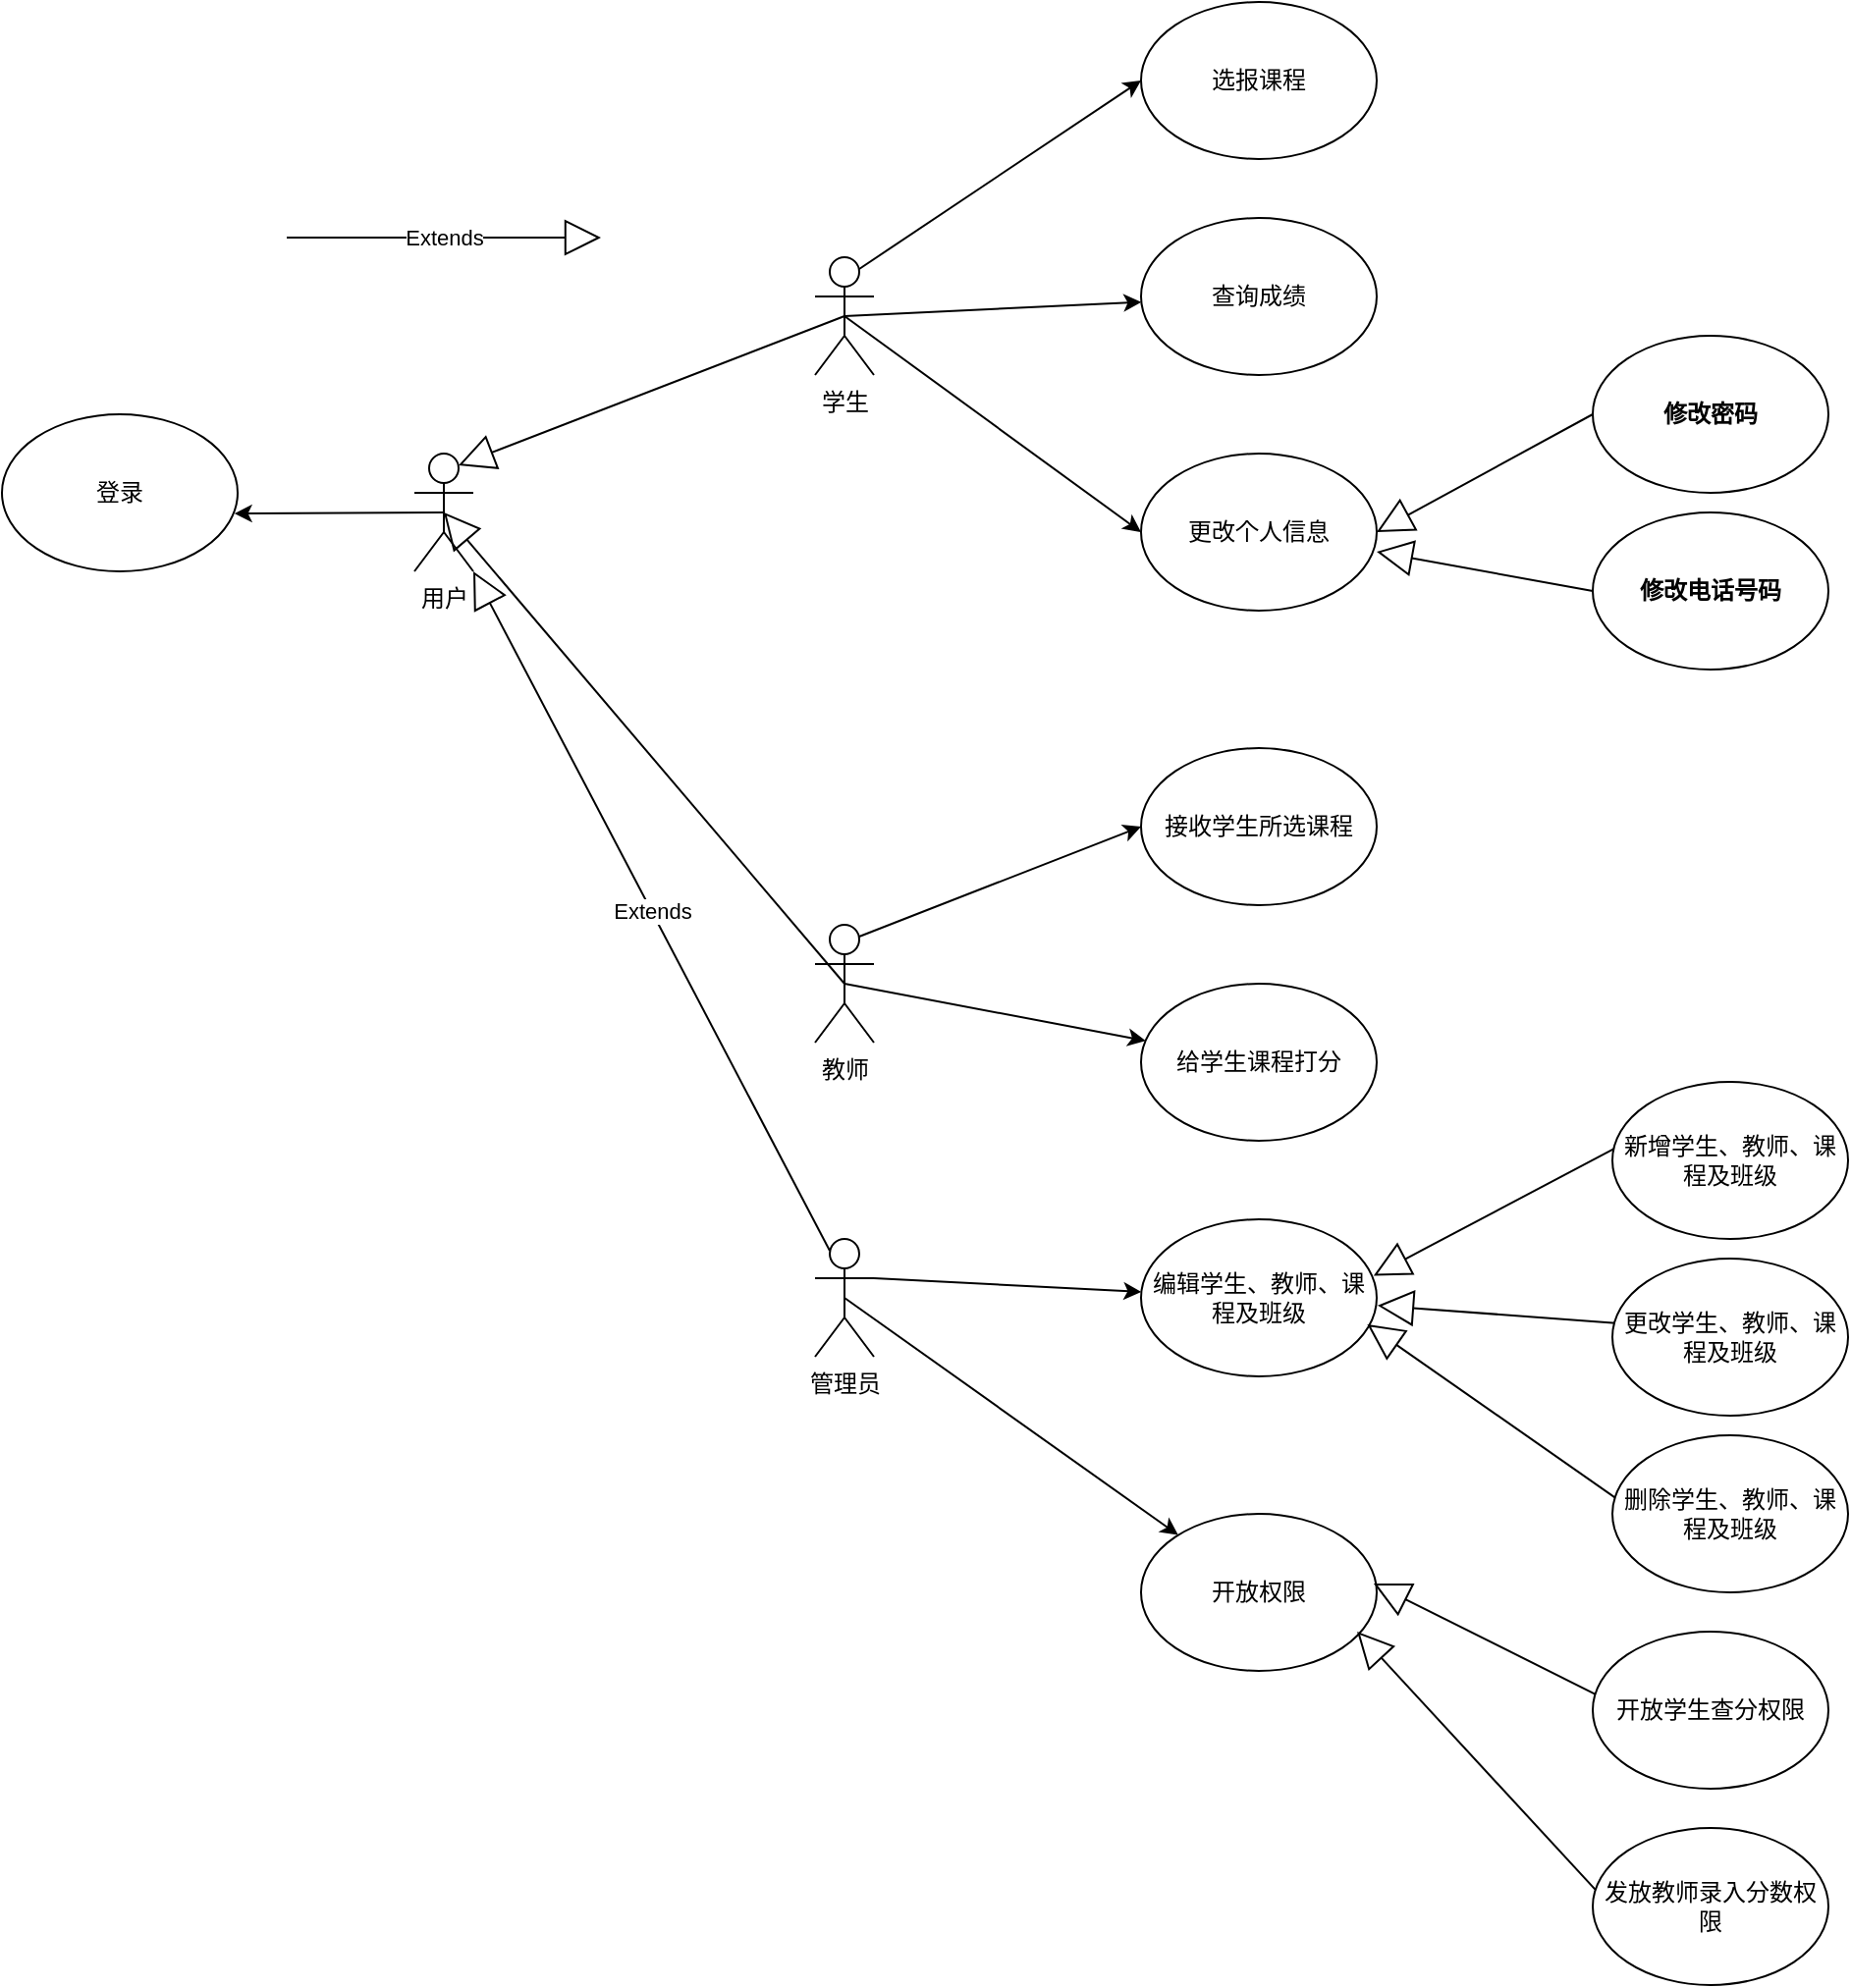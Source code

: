 <mxfile version="22.0.8" type="github">
  <diagram name="第 1 页" id="OLtmOnj1G0xmocBiT_f8">
    <mxGraphModel dx="1963" dy="1086" grid="1" gridSize="10" guides="1" tooltips="1" connect="1" arrows="1" fold="1" page="1" pageScale="1" pageWidth="827" pageHeight="1169" math="0" shadow="0">
      <root>
        <mxCell id="0" />
        <mxCell id="1" parent="0" />
        <mxCell id="zD0eJCW0B57OZEV-lel7-20" value="用户" style="shape=umlActor;verticalLabelPosition=bottom;verticalAlign=top;html=1;outlineConnect=0;" vertex="1" parent="1">
          <mxGeometry x="210" y="250" width="30" height="60" as="geometry" />
        </mxCell>
        <mxCell id="zD0eJCW0B57OZEV-lel7-21" value="登录" style="ellipse;whiteSpace=wrap;html=1;" vertex="1" parent="1">
          <mxGeometry y="230" width="120" height="80" as="geometry" />
        </mxCell>
        <mxCell id="zD0eJCW0B57OZEV-lel7-22" style="edgeStyle=orthogonalEdgeStyle;rounded=0;orthogonalLoop=1;jettySize=auto;html=1;exitX=1;exitY=0.5;exitDx=0;exitDy=0;entryX=0.917;entryY=0.504;entryDx=0;entryDy=0;entryPerimeter=0;strokeColor=none;" edge="1" parent="1" source="zD0eJCW0B57OZEV-lel7-21" target="zD0eJCW0B57OZEV-lel7-21">
          <mxGeometry relative="1" as="geometry" />
        </mxCell>
        <mxCell id="zD0eJCW0B57OZEV-lel7-27" value="" style="endArrow=classic;html=1;rounded=0;entryX=0.986;entryY=0.632;entryDx=0;entryDy=0;entryPerimeter=0;exitX=0.5;exitY=0.5;exitDx=0;exitDy=0;exitPerimeter=0;" edge="1" parent="1" source="zD0eJCW0B57OZEV-lel7-20" target="zD0eJCW0B57OZEV-lel7-21">
          <mxGeometry width="50" height="50" relative="1" as="geometry">
            <mxPoint x="190" y="340" as="sourcePoint" />
            <mxPoint x="240" y="290" as="targetPoint" />
          </mxGeometry>
        </mxCell>
        <mxCell id="zD0eJCW0B57OZEV-lel7-30" value="" style="endArrow=block;endSize=16;endFill=0;html=1;rounded=0;entryX=0.75;entryY=0.1;entryDx=0;entryDy=0;entryPerimeter=0;exitX=0.5;exitY=0.5;exitDx=0;exitDy=0;exitPerimeter=0;" edge="1" parent="1" source="zD0eJCW0B57OZEV-lel7-31" target="zD0eJCW0B57OZEV-lel7-20">
          <mxGeometry width="160" relative="1" as="geometry">
            <mxPoint x="320" y="240" as="sourcePoint" />
            <mxPoint x="370" y="330" as="targetPoint" />
          </mxGeometry>
        </mxCell>
        <mxCell id="zD0eJCW0B57OZEV-lel7-31" value="学生" style="shape=umlActor;verticalLabelPosition=bottom;verticalAlign=top;html=1;" vertex="1" parent="1">
          <mxGeometry x="414" y="150" width="30" height="60" as="geometry" />
        </mxCell>
        <mxCell id="zD0eJCW0B57OZEV-lel7-34" value="Extends" style="endArrow=block;endSize=16;endFill=0;html=1;rounded=0;" edge="1" parent="1">
          <mxGeometry width="160" relative="1" as="geometry">
            <mxPoint x="145" y="140" as="sourcePoint" />
            <mxPoint x="305" y="140" as="targetPoint" />
          </mxGeometry>
        </mxCell>
        <mxCell id="zD0eJCW0B57OZEV-lel7-35" value="选报课程" style="ellipse;whiteSpace=wrap;html=1;" vertex="1" parent="1">
          <mxGeometry x="580" y="20" width="120" height="80" as="geometry" />
        </mxCell>
        <mxCell id="zD0eJCW0B57OZEV-lel7-36" value="" style="endArrow=classic;html=1;rounded=0;entryX=0;entryY=0.5;entryDx=0;entryDy=0;exitX=0.75;exitY=0.1;exitDx=0;exitDy=0;exitPerimeter=0;" edge="1" parent="1" source="zD0eJCW0B57OZEV-lel7-31" target="zD0eJCW0B57OZEV-lel7-35">
          <mxGeometry width="50" height="50" relative="1" as="geometry">
            <mxPoint x="470" y="170" as="sourcePoint" />
            <mxPoint x="520" y="120" as="targetPoint" />
          </mxGeometry>
        </mxCell>
        <mxCell id="zD0eJCW0B57OZEV-lel7-37" value="" style="endArrow=classic;html=1;rounded=0;exitX=0.5;exitY=0.5;exitDx=0;exitDy=0;exitPerimeter=0;" edge="1" parent="1" source="zD0eJCW0B57OZEV-lel7-31" target="zD0eJCW0B57OZEV-lel7-38">
          <mxGeometry width="50" height="50" relative="1" as="geometry">
            <mxPoint x="450" y="300" as="sourcePoint" />
            <mxPoint x="500" y="250" as="targetPoint" />
          </mxGeometry>
        </mxCell>
        <mxCell id="zD0eJCW0B57OZEV-lel7-38" value="查询成绩" style="ellipse;whiteSpace=wrap;html=1;" vertex="1" parent="1">
          <mxGeometry x="580" y="130" width="120" height="80" as="geometry" />
        </mxCell>
        <mxCell id="zD0eJCW0B57OZEV-lel7-41" value="" style="endArrow=classic;html=1;rounded=0;exitX=0.5;exitY=0.5;exitDx=0;exitDy=0;exitPerimeter=0;entryX=0;entryY=0.5;entryDx=0;entryDy=0;" edge="1" parent="1" source="zD0eJCW0B57OZEV-lel7-31" target="zD0eJCW0B57OZEV-lel7-42">
          <mxGeometry width="50" height="50" relative="1" as="geometry">
            <mxPoint x="410" y="390" as="sourcePoint" />
            <mxPoint x="460" y="340" as="targetPoint" />
          </mxGeometry>
        </mxCell>
        <mxCell id="zD0eJCW0B57OZEV-lel7-42" value="更改个人信息" style="ellipse;whiteSpace=wrap;html=1;" vertex="1" parent="1">
          <mxGeometry x="580" y="250" width="120" height="80" as="geometry" />
        </mxCell>
        <mxCell id="zD0eJCW0B57OZEV-lel7-43" value="" style="endArrow=block;endSize=16;endFill=0;html=1;rounded=0;entryX=1;entryY=0.5;entryDx=0;entryDy=0;fontStyle=1" edge="1" parent="1" target="zD0eJCW0B57OZEV-lel7-42">
          <mxGeometry width="160" relative="1" as="geometry">
            <mxPoint x="810" y="230" as="sourcePoint" />
            <mxPoint x="640" y="270" as="targetPoint" />
          </mxGeometry>
        </mxCell>
        <mxCell id="zD0eJCW0B57OZEV-lel7-44" value="修改密码" style="ellipse;whiteSpace=wrap;html=1;fontStyle=1" vertex="1" parent="1">
          <mxGeometry x="810" y="190" width="120" height="80" as="geometry" />
        </mxCell>
        <mxCell id="zD0eJCW0B57OZEV-lel7-45" value="" style="endArrow=block;endSize=16;endFill=0;html=1;rounded=0;entryX=1;entryY=0.5;entryDx=0;entryDy=0;fontStyle=1;exitX=0;exitY=0.5;exitDx=0;exitDy=0;" edge="1" parent="1" source="zD0eJCW0B57OZEV-lel7-46">
          <mxGeometry width="160" relative="1" as="geometry">
            <mxPoint x="810" y="350" as="sourcePoint" />
            <mxPoint x="700" y="300" as="targetPoint" />
          </mxGeometry>
        </mxCell>
        <mxCell id="zD0eJCW0B57OZEV-lel7-46" value="修改电话号码" style="ellipse;whiteSpace=wrap;html=1;fontStyle=1" vertex="1" parent="1">
          <mxGeometry x="810" y="280" width="120" height="80" as="geometry" />
        </mxCell>
        <mxCell id="zD0eJCW0B57OZEV-lel7-47" value="" style="endArrow=block;endSize=16;endFill=0;html=1;rounded=0;entryX=0.5;entryY=0.5;entryDx=0;entryDy=0;entryPerimeter=0;exitX=0.5;exitY=0.5;exitDx=0;exitDy=0;exitPerimeter=0;" edge="1" parent="1" source="zD0eJCW0B57OZEV-lel7-48" target="zD0eJCW0B57OZEV-lel7-20">
          <mxGeometry width="160" relative="1" as="geometry">
            <mxPoint x="327" y="680" as="sourcePoint" />
            <mxPoint x="240" y="696" as="targetPoint" />
          </mxGeometry>
        </mxCell>
        <mxCell id="zD0eJCW0B57OZEV-lel7-48" value="教师" style="shape=umlActor;verticalLabelPosition=bottom;verticalAlign=top;html=1;" vertex="1" parent="1">
          <mxGeometry x="414" y="490" width="30" height="60" as="geometry" />
        </mxCell>
        <mxCell id="zD0eJCW0B57OZEV-lel7-49" value="" style="endArrow=classic;html=1;rounded=0;entryX=0;entryY=0.5;entryDx=0;entryDy=0;exitX=0.75;exitY=0.1;exitDx=0;exitDy=0;exitPerimeter=0;" edge="1" parent="1" source="zD0eJCW0B57OZEV-lel7-48" target="zD0eJCW0B57OZEV-lel7-58">
          <mxGeometry width="50" height="50" relative="1" as="geometry">
            <mxPoint x="431" y="530" as="sourcePoint" />
            <mxPoint x="541" y="420" as="targetPoint" />
          </mxGeometry>
        </mxCell>
        <mxCell id="zD0eJCW0B57OZEV-lel7-50" value="" style="endArrow=classic;html=1;rounded=0;exitX=0.5;exitY=0.5;exitDx=0;exitDy=0;exitPerimeter=0;" edge="1" parent="1" source="zD0eJCW0B57OZEV-lel7-48" target="zD0eJCW0B57OZEV-lel7-51">
          <mxGeometry width="50" height="50" relative="1" as="geometry">
            <mxPoint x="411" y="660" as="sourcePoint" />
            <mxPoint x="461" y="610" as="targetPoint" />
          </mxGeometry>
        </mxCell>
        <mxCell id="zD0eJCW0B57OZEV-lel7-51" value="给学生课程打分" style="ellipse;whiteSpace=wrap;html=1;" vertex="1" parent="1">
          <mxGeometry x="580" y="520" width="120" height="80" as="geometry" />
        </mxCell>
        <mxCell id="zD0eJCW0B57OZEV-lel7-58" value="接收学生所选课程" style="ellipse;whiteSpace=wrap;html=1;" vertex="1" parent="1">
          <mxGeometry x="580" y="400" width="120" height="80" as="geometry" />
        </mxCell>
        <mxCell id="zD0eJCW0B57OZEV-lel7-61" value="Extends" style="endArrow=block;endSize=16;endFill=0;html=1;rounded=0;entryX=1;entryY=1;entryDx=0;entryDy=0;entryPerimeter=0;exitX=0.25;exitY=0.1;exitDx=0;exitDy=0;exitPerimeter=0;" edge="1" parent="1" source="zD0eJCW0B57OZEV-lel7-62" target="zD0eJCW0B57OZEV-lel7-20">
          <mxGeometry width="160" relative="1" as="geometry">
            <mxPoint x="280" y="580" as="sourcePoint" />
            <mxPoint x="440" y="580" as="targetPoint" />
          </mxGeometry>
        </mxCell>
        <mxCell id="zD0eJCW0B57OZEV-lel7-62" value="管理员" style="shape=umlActor;verticalLabelPosition=bottom;verticalAlign=top;html=1;outlineConnect=0;" vertex="1" parent="1">
          <mxGeometry x="414" y="650" width="30" height="60" as="geometry" />
        </mxCell>
        <mxCell id="zD0eJCW0B57OZEV-lel7-63" value="" style="endArrow=classic;html=1;rounded=0;exitX=1;exitY=0.333;exitDx=0;exitDy=0;exitPerimeter=0;" edge="1" parent="1" source="zD0eJCW0B57OZEV-lel7-62" target="zD0eJCW0B57OZEV-lel7-64">
          <mxGeometry width="50" height="50" relative="1" as="geometry">
            <mxPoint x="540" y="705" as="sourcePoint" />
            <mxPoint x="590" y="655" as="targetPoint" />
          </mxGeometry>
        </mxCell>
        <mxCell id="zD0eJCW0B57OZEV-lel7-64" value="编辑学生、教师、课程及班级" style="ellipse;whiteSpace=wrap;html=1;" vertex="1" parent="1">
          <mxGeometry x="580" y="640" width="120" height="80" as="geometry" />
        </mxCell>
        <mxCell id="zD0eJCW0B57OZEV-lel7-65" value="" style="endArrow=classic;html=1;rounded=0;exitX=0.5;exitY=0.5;exitDx=0;exitDy=0;exitPerimeter=0;" edge="1" parent="1" source="zD0eJCW0B57OZEV-lel7-62" target="zD0eJCW0B57OZEV-lel7-66">
          <mxGeometry width="50" height="50" relative="1" as="geometry">
            <mxPoint x="410" y="650" as="sourcePoint" />
            <mxPoint x="570" y="780" as="targetPoint" />
          </mxGeometry>
        </mxCell>
        <mxCell id="zD0eJCW0B57OZEV-lel7-66" value="开放权限" style="ellipse;whiteSpace=wrap;html=1;" vertex="1" parent="1">
          <mxGeometry x="580" y="790" width="120" height="80" as="geometry" />
        </mxCell>
        <mxCell id="zD0eJCW0B57OZEV-lel7-68" value="" style="endArrow=block;endSize=16;endFill=0;html=1;rounded=0;entryX=0.987;entryY=0.359;entryDx=0;entryDy=0;entryPerimeter=0;exitX=0.015;exitY=0.42;exitDx=0;exitDy=0;exitPerimeter=0;" edge="1" parent="1" source="zD0eJCW0B57OZEV-lel7-69" target="zD0eJCW0B57OZEV-lel7-64">
          <mxGeometry width="160" relative="1" as="geometry">
            <mxPoint x="820" y="610" as="sourcePoint" />
            <mxPoint x="710" y="640" as="targetPoint" />
          </mxGeometry>
        </mxCell>
        <mxCell id="zD0eJCW0B57OZEV-lel7-69" value="新增学生、教师、课程及班级" style="ellipse;whiteSpace=wrap;html=1;" vertex="1" parent="1">
          <mxGeometry x="820" y="570" width="120" height="80" as="geometry" />
        </mxCell>
        <mxCell id="zD0eJCW0B57OZEV-lel7-70" value="" style="endArrow=block;endSize=16;endFill=0;html=1;rounded=0;exitX=0.02;exitY=0.415;exitDx=0;exitDy=0;exitPerimeter=0;entryX=1.004;entryY=0.549;entryDx=0;entryDy=0;entryPerimeter=0;" edge="1" parent="1" target="zD0eJCW0B57OZEV-lel7-64">
          <mxGeometry width="160" relative="1" as="geometry">
            <mxPoint x="826.8" y="693.2" as="sourcePoint" />
            <mxPoint x="705" y="690" as="targetPoint" />
          </mxGeometry>
        </mxCell>
        <mxCell id="zD0eJCW0B57OZEV-lel7-71" value="更改学生、教师、课程及班级" style="ellipse;whiteSpace=wrap;html=1;" vertex="1" parent="1">
          <mxGeometry x="820" y="660" width="120" height="80" as="geometry" />
        </mxCell>
        <mxCell id="zD0eJCW0B57OZEV-lel7-72" value="" style="endArrow=block;endSize=16;endFill=0;html=1;rounded=0;exitX=0.018;exitY=0.404;exitDx=0;exitDy=0;exitPerimeter=0;entryX=0.96;entryY=0.669;entryDx=0;entryDy=0;entryPerimeter=0;" edge="1" parent="1" source="zD0eJCW0B57OZEV-lel7-73" target="zD0eJCW0B57OZEV-lel7-64">
          <mxGeometry width="160" relative="1" as="geometry">
            <mxPoint x="801.8" y="773.2" as="sourcePoint" />
            <mxPoint x="700" y="700" as="targetPoint" />
          </mxGeometry>
        </mxCell>
        <mxCell id="zD0eJCW0B57OZEV-lel7-73" value="删除学生、教师、课程及班级" style="ellipse;whiteSpace=wrap;html=1;" vertex="1" parent="1">
          <mxGeometry x="820" y="750" width="120" height="80" as="geometry" />
        </mxCell>
        <mxCell id="zD0eJCW0B57OZEV-lel7-74" value="" style="endArrow=block;endSize=16;endFill=0;html=1;rounded=0;exitX=0.018;exitY=0.404;exitDx=0;exitDy=0;exitPerimeter=0;entryX=0.917;entryY=0.75;entryDx=0;entryDy=0;entryPerimeter=0;" edge="1" parent="1" source="zD0eJCW0B57OZEV-lel7-75" target="zD0eJCW0B57OZEV-lel7-66">
          <mxGeometry width="160" relative="1" as="geometry">
            <mxPoint x="736.8" y="989.2" as="sourcePoint" />
            <mxPoint x="630" y="910" as="targetPoint" />
          </mxGeometry>
        </mxCell>
        <mxCell id="zD0eJCW0B57OZEV-lel7-75" value="发放教师录入分数权限" style="ellipse;whiteSpace=wrap;html=1;" vertex="1" parent="1">
          <mxGeometry x="810" y="950" width="120" height="80" as="geometry" />
        </mxCell>
        <mxCell id="zD0eJCW0B57OZEV-lel7-76" value="" style="endArrow=block;endSize=16;endFill=0;html=1;rounded=0;exitX=0.018;exitY=0.404;exitDx=0;exitDy=0;exitPerimeter=0;entryX=0.987;entryY=0.443;entryDx=0;entryDy=0;entryPerimeter=0;" edge="1" parent="1" source="zD0eJCW0B57OZEV-lel7-77" target="zD0eJCW0B57OZEV-lel7-66">
          <mxGeometry width="160" relative="1" as="geometry">
            <mxPoint x="806.8" y="899.2" as="sourcePoint" />
            <mxPoint x="700" y="820" as="targetPoint" />
          </mxGeometry>
        </mxCell>
        <mxCell id="zD0eJCW0B57OZEV-lel7-77" value="开放学生查分权限" style="ellipse;whiteSpace=wrap;html=1;" vertex="1" parent="1">
          <mxGeometry x="810" y="850" width="120" height="80" as="geometry" />
        </mxCell>
      </root>
    </mxGraphModel>
  </diagram>
</mxfile>
